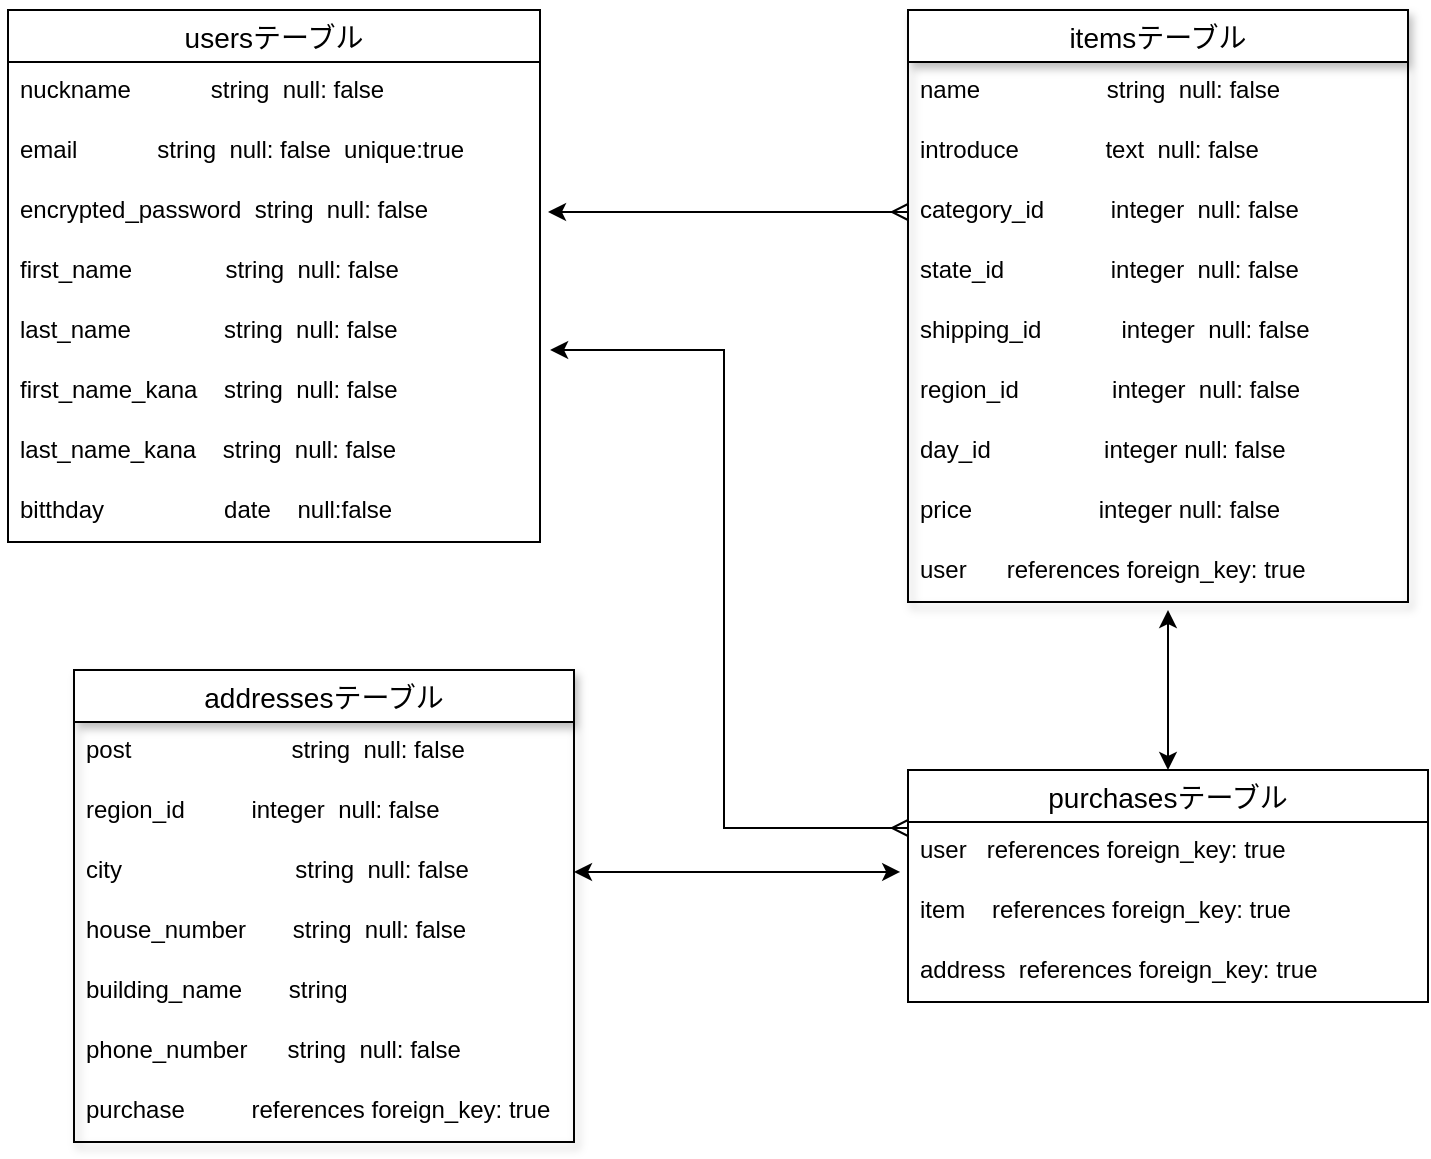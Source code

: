<mxfile>
    <diagram id="EXsHnZj334HxrFSZcYLL" name="ページ1">
        <mxGraphModel dx="728" dy="680" grid="1" gridSize="10" guides="1" tooltips="1" connect="1" arrows="1" fold="1" page="1" pageScale="1" pageWidth="827" pageHeight="1169" math="0" shadow="0">
            <root>
                <mxCell id="0"/>
                <mxCell id="1" parent="0"/>
                <mxCell id="72" value="usersテーブル" style="swimlane;fontStyle=0;childLayout=stackLayout;horizontal=1;startSize=26;horizontalStack=0;resizeParent=1;resizeParentMax=0;resizeLast=0;collapsible=1;marginBottom=0;align=center;fontSize=14;" parent="1" vertex="1">
                    <mxGeometry x="110" y="170" width="266" height="266" as="geometry"/>
                </mxCell>
                <mxCell id="73" value="nuckname            string  null: false" style="text;strokeColor=none;fillColor=none;spacingLeft=4;spacingRight=4;overflow=hidden;rotatable=0;points=[[0,0.5],[1,0.5]];portConstraint=eastwest;fontSize=12;" parent="72" vertex="1">
                    <mxGeometry y="26" width="266" height="30" as="geometry"/>
                </mxCell>
                <mxCell id="74" value="email            string  null: false  unique:true　　" style="text;strokeColor=none;fillColor=none;spacingLeft=4;spacingRight=4;overflow=hidden;rotatable=0;points=[[0,0.5],[1,0.5]];portConstraint=eastwest;fontSize=12;" parent="72" vertex="1">
                    <mxGeometry y="56" width="266" height="30" as="geometry"/>
                </mxCell>
                <mxCell id="160" value="encrypted_password  string  null: false" style="text;strokeColor=none;fillColor=none;spacingLeft=4;spacingRight=4;overflow=hidden;rotatable=0;points=[[0,0.5],[1,0.5]];portConstraint=eastwest;fontSize=12;" vertex="1" parent="72">
                    <mxGeometry y="86" width="266" height="30" as="geometry"/>
                </mxCell>
                <mxCell id="69" value="first_name              string  null: false" style="text;strokeColor=none;fillColor=none;spacingLeft=4;spacingRight=4;overflow=hidden;rotatable=0;points=[[0,0.5],[1,0.5]];portConstraint=eastwest;fontSize=12;" parent="72" vertex="1">
                    <mxGeometry y="116" width="266" height="30" as="geometry"/>
                </mxCell>
                <mxCell id="70" value="last_name              string  null: false" style="text;strokeColor=none;fillColor=none;spacingLeft=4;spacingRight=4;overflow=hidden;rotatable=0;points=[[0,0.5],[1,0.5]];portConstraint=eastwest;fontSize=12;" parent="72" vertex="1">
                    <mxGeometry y="146" width="266" height="30" as="geometry"/>
                </mxCell>
                <mxCell id="71" value="first_name_kana    string  null: false" style="text;strokeColor=none;fillColor=none;spacingLeft=4;spacingRight=4;overflow=hidden;rotatable=0;points=[[0,0.5],[1,0.5]];portConstraint=eastwest;fontSize=12;" parent="72" vertex="1">
                    <mxGeometry y="176" width="266" height="30" as="geometry"/>
                </mxCell>
                <mxCell id="80" value="last_name_kana    string  null: false" style="text;strokeColor=none;fillColor=none;spacingLeft=4;spacingRight=4;overflow=hidden;rotatable=0;points=[[0,0.5],[1,0.5]];portConstraint=eastwest;fontSize=12;startSize=30;" parent="72" vertex="1">
                    <mxGeometry y="206" width="266" height="30" as="geometry"/>
                </mxCell>
                <mxCell id="89" value="bitthday                  date    null:false&#10;" style="text;strokeColor=none;fillColor=none;spacingLeft=4;spacingRight=4;overflow=hidden;rotatable=0;points=[[0,0.5],[1,0.5]];portConstraint=eastwest;fontSize=12;startSize=30;shadow=1;" parent="72" vertex="1">
                    <mxGeometry y="236" width="266" height="30" as="geometry"/>
                </mxCell>
                <mxCell id="109" value="itemsテーブル" style="swimlane;fontStyle=0;childLayout=stackLayout;horizontal=1;startSize=26;horizontalStack=0;resizeParent=1;resizeParentMax=0;resizeLast=0;collapsible=1;marginBottom=0;align=center;fontSize=14;shadow=1;" parent="1" vertex="1">
                    <mxGeometry x="560" y="170" width="250" height="296" as="geometry"/>
                </mxCell>
                <mxCell id="111" value="name                   string  null: false" style="text;strokeColor=none;fillColor=none;spacingLeft=4;spacingRight=4;overflow=hidden;rotatable=0;points=[[0,0.5],[1,0.5]];portConstraint=eastwest;fontSize=12;" parent="109" vertex="1">
                    <mxGeometry y="26" width="250" height="30" as="geometry"/>
                </mxCell>
                <mxCell id="112" value="introduce             text  null: false" style="text;strokeColor=none;fillColor=none;spacingLeft=4;spacingRight=4;overflow=hidden;rotatable=0;points=[[0,0.5],[1,0.5]];portConstraint=eastwest;fontSize=12;" parent="109" vertex="1">
                    <mxGeometry y="56" width="250" height="30" as="geometry"/>
                </mxCell>
                <mxCell id="116" value="category_id          integer  null: false" style="text;strokeColor=none;fillColor=none;spacingLeft=4;spacingRight=4;overflow=hidden;rotatable=0;points=[[0,0.5],[1,0.5]];portConstraint=eastwest;fontSize=12;shadow=1;startSize=30;" parent="109" vertex="1">
                    <mxGeometry y="86" width="250" height="30" as="geometry"/>
                </mxCell>
                <mxCell id="119" value="state_id                integer  null: false" style="text;strokeColor=none;fillColor=none;spacingLeft=4;spacingRight=4;overflow=hidden;rotatable=0;points=[[0,0.5],[1,0.5]];portConstraint=eastwest;fontSize=12;shadow=1;startSize=30;" parent="109" vertex="1">
                    <mxGeometry y="116" width="250" height="30" as="geometry"/>
                </mxCell>
                <mxCell id="118" value="shipping_id            integer  null: false" style="text;strokeColor=none;fillColor=none;spacingLeft=4;spacingRight=4;overflow=hidden;rotatable=0;points=[[0,0.5],[1,0.5]];portConstraint=eastwest;fontSize=12;shadow=1;startSize=30;" parent="109" vertex="1">
                    <mxGeometry y="146" width="250" height="30" as="geometry"/>
                </mxCell>
                <mxCell id="114" value="region_id              integer  null: false" style="text;strokeColor=none;fillColor=none;spacingLeft=4;spacingRight=4;overflow=hidden;rotatable=0;points=[[0,0.5],[1,0.5]];portConstraint=eastwest;fontSize=12;shadow=1;startSize=30;" parent="109" vertex="1">
                    <mxGeometry y="176" width="250" height="30" as="geometry"/>
                </mxCell>
                <mxCell id="115" value="day_id                 integer null: false&#10;                  " style="text;strokeColor=none;fillColor=none;spacingLeft=4;spacingRight=4;overflow=hidden;rotatable=0;points=[[0,0.5],[1,0.5]];portConstraint=eastwest;fontSize=12;shadow=1;startSize=30;" parent="109" vertex="1">
                    <mxGeometry y="206" width="250" height="30" as="geometry"/>
                </mxCell>
                <mxCell id="117" value="price                   integer null: false" style="text;strokeColor=none;fillColor=none;spacingLeft=4;spacingRight=4;overflow=hidden;rotatable=0;points=[[0,0.5],[1,0.5]];portConstraint=eastwest;fontSize=12;shadow=1;startSize=30;" parent="109" vertex="1">
                    <mxGeometry y="236" width="250" height="30" as="geometry"/>
                </mxCell>
                <mxCell id="113" value="user      references foreign_key: true" style="text;strokeColor=none;fillColor=none;spacingLeft=4;spacingRight=4;overflow=hidden;rotatable=0;points=[[0,0.5],[1,0.5]];portConstraint=eastwest;fontSize=12;shadow=1;startSize=30;" parent="109" vertex="1">
                    <mxGeometry y="266" width="250" height="30" as="geometry"/>
                </mxCell>
                <mxCell id="124" value="addressesテーブル" style="swimlane;fontStyle=0;childLayout=stackLayout;horizontal=1;startSize=26;horizontalStack=0;resizeParent=1;resizeParentMax=0;resizeLast=0;collapsible=1;marginBottom=0;align=center;fontSize=14;shadow=1;" parent="1" vertex="1">
                    <mxGeometry x="143" y="500" width="250" height="236" as="geometry"/>
                </mxCell>
                <mxCell id="125" value="post                        string  null: false" style="text;strokeColor=none;fillColor=none;spacingLeft=4;spacingRight=4;overflow=hidden;rotatable=0;points=[[0,0.5],[1,0.5]];portConstraint=eastwest;fontSize=12;" parent="124" vertex="1">
                    <mxGeometry y="26" width="250" height="30" as="geometry"/>
                </mxCell>
                <mxCell id="126" value="region_id          integer  null: false" style="text;strokeColor=none;fillColor=none;spacingLeft=4;spacingRight=4;overflow=hidden;rotatable=0;points=[[0,0.5],[1,0.5]];portConstraint=eastwest;fontSize=12;" parent="124" vertex="1">
                    <mxGeometry y="56" width="250" height="30" as="geometry"/>
                </mxCell>
                <mxCell id="127" value="city                          string  null: false&#10;" style="text;strokeColor=none;fillColor=none;spacingLeft=4;spacingRight=4;overflow=hidden;rotatable=0;points=[[0,0.5],[1,0.5]];portConstraint=eastwest;fontSize=12;" parent="124" vertex="1">
                    <mxGeometry y="86" width="250" height="30" as="geometry"/>
                </mxCell>
                <mxCell id="129" value="house_number       string  null: false" style="text;strokeColor=none;fillColor=none;spacingLeft=4;spacingRight=4;overflow=hidden;rotatable=0;points=[[0,0.5],[1,0.5]];portConstraint=eastwest;fontSize=12;shadow=1;startSize=30;" parent="124" vertex="1">
                    <mxGeometry y="116" width="250" height="30" as="geometry"/>
                </mxCell>
                <mxCell id="164" value="building_name       string" style="text;strokeColor=none;fillColor=none;spacingLeft=4;spacingRight=4;overflow=hidden;rotatable=0;points=[[0,0.5],[1,0.5]];portConstraint=eastwest;fontSize=12;" vertex="1" parent="124">
                    <mxGeometry y="146" width="250" height="30" as="geometry"/>
                </mxCell>
                <mxCell id="130" value="phone_number      string  null: false" style="text;strokeColor=none;fillColor=none;spacingLeft=4;spacingRight=4;overflow=hidden;rotatable=0;points=[[0,0.5],[1,0.5]];portConstraint=eastwest;fontSize=12;shadow=1;startSize=30;" parent="124" vertex="1">
                    <mxGeometry y="176" width="250" height="30" as="geometry"/>
                </mxCell>
                <mxCell id="135" value="purchase          references foreign_key: true" style="text;strokeColor=none;fillColor=none;spacingLeft=4;spacingRight=4;overflow=hidden;rotatable=0;points=[[0,0.5],[1,0.5]];portConstraint=eastwest;fontSize=12;shadow=1;startSize=30;" parent="124" vertex="1">
                    <mxGeometry y="206" width="250" height="30" as="geometry"/>
                </mxCell>
                <mxCell id="157" style="edgeStyle=orthogonalEdgeStyle;rounded=0;orthogonalLoop=1;jettySize=auto;html=1;exitX=0.5;exitY=0;exitDx=0;exitDy=0;startArrow=classic;startFill=1;" edge="1" parent="1" source="151">
                    <mxGeometry relative="1" as="geometry">
                        <mxPoint x="690" y="470" as="targetPoint"/>
                    </mxGeometry>
                </mxCell>
                <mxCell id="158" style="edgeStyle=orthogonalEdgeStyle;rounded=0;orthogonalLoop=1;jettySize=auto;html=1;exitX=0;exitY=0.25;exitDx=0;exitDy=0;entryX=1.019;entryY=0.8;entryDx=0;entryDy=0;entryPerimeter=0;startArrow=ERmany;startFill=0;endArrow=classic;endFill=1;" edge="1" parent="1" source="151" target="70">
                    <mxGeometry relative="1" as="geometry"/>
                </mxCell>
                <mxCell id="151" value="purchasesテーブル" style="swimlane;fontStyle=0;childLayout=stackLayout;horizontal=1;startSize=26;horizontalStack=0;resizeParent=1;resizeParentMax=0;resizeLast=0;collapsible=1;marginBottom=0;align=center;fontSize=14;" vertex="1" parent="1">
                    <mxGeometry x="560" y="550" width="260" height="116" as="geometry"/>
                </mxCell>
                <mxCell id="152" value="user   references foreign_key: true" style="text;strokeColor=none;fillColor=none;spacingLeft=4;spacingRight=4;overflow=hidden;rotatable=0;points=[[0,0.5],[1,0.5]];portConstraint=eastwest;fontSize=12;" vertex="1" parent="151">
                    <mxGeometry y="26" width="260" height="30" as="geometry"/>
                </mxCell>
                <mxCell id="153" value="item    references foreign_key: true" style="text;strokeColor=none;fillColor=none;spacingLeft=4;spacingRight=4;overflow=hidden;rotatable=0;points=[[0,0.5],[1,0.5]];portConstraint=eastwest;fontSize=12;" vertex="1" parent="151">
                    <mxGeometry y="56" width="260" height="30" as="geometry"/>
                </mxCell>
                <mxCell id="163" value="address  references foreign_key: true" style="text;strokeColor=none;fillColor=none;spacingLeft=4;spacingRight=4;overflow=hidden;rotatable=0;points=[[0,0.5],[1,0.5]];portConstraint=eastwest;fontSize=12;" vertex="1" parent="151">
                    <mxGeometry y="86" width="260" height="30" as="geometry"/>
                </mxCell>
                <mxCell id="155" style="edgeStyle=orthogonalEdgeStyle;rounded=0;orthogonalLoop=1;jettySize=auto;html=1;exitX=0;exitY=0.5;exitDx=0;exitDy=0;startArrow=ERmany;startFill=0;" edge="1" parent="1" source="116">
                    <mxGeometry relative="1" as="geometry">
                        <mxPoint x="380" y="271" as="targetPoint"/>
                    </mxGeometry>
                </mxCell>
                <mxCell id="162" style="edgeStyle=orthogonalEdgeStyle;rounded=0;orthogonalLoop=1;jettySize=auto;html=1;exitX=1;exitY=0.5;exitDx=0;exitDy=0;entryX=-0.015;entryY=0.833;entryDx=0;entryDy=0;entryPerimeter=0;startArrow=classic;startFill=1;endArrow=classic;endFill=1;" edge="1" parent="1" source="127" target="152">
                    <mxGeometry relative="1" as="geometry"/>
                </mxCell>
            </root>
        </mxGraphModel>
    </diagram>
</mxfile>